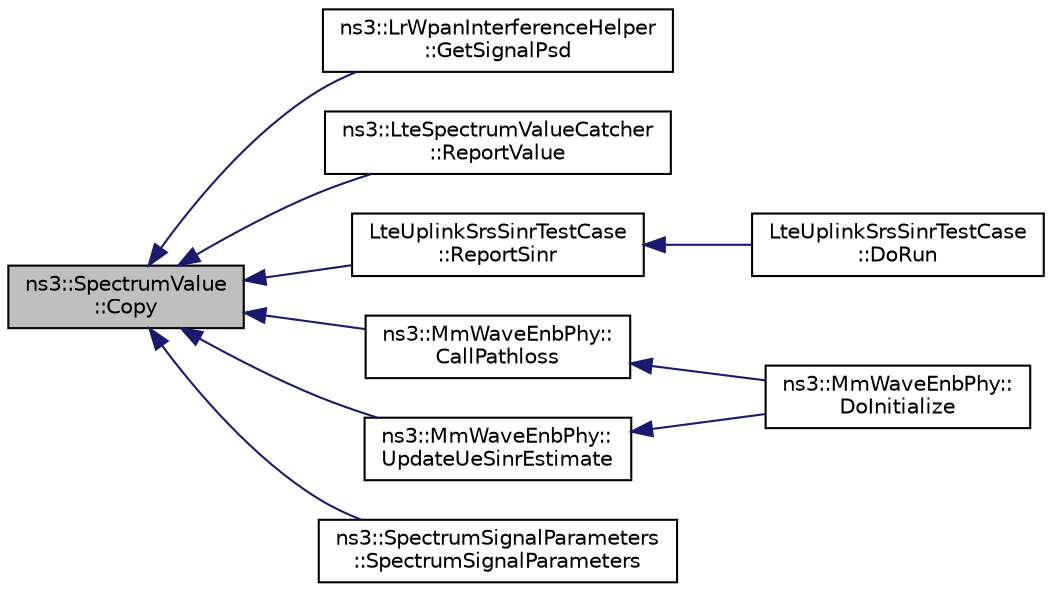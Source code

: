 digraph "ns3::SpectrumValue::Copy"
{
  edge [fontname="Helvetica",fontsize="10",labelfontname="Helvetica",labelfontsize="10"];
  node [fontname="Helvetica",fontsize="10",shape=record];
  rankdir="LR";
  Node1 [label="ns3::SpectrumValue\l::Copy",height=0.2,width=0.4,color="black", fillcolor="grey75", style="filled", fontcolor="black"];
  Node1 -> Node2 [dir="back",color="midnightblue",fontsize="10",style="solid"];
  Node2 [label="ns3::LrWpanInterferenceHelper\l::GetSignalPsd",height=0.2,width=0.4,color="black", fillcolor="white", style="filled",URL="$d5/d0b/classns3_1_1LrWpanInterferenceHelper.html#a28fdd385a960be2d8fa43bfde4356275"];
  Node1 -> Node3 [dir="back",color="midnightblue",fontsize="10",style="solid"];
  Node3 [label="ns3::LteSpectrumValueCatcher\l::ReportValue",height=0.2,width=0.4,color="black", fillcolor="white", style="filled",URL="$d0/dc7/classns3_1_1LteSpectrumValueCatcher.html#ac6f95cc36b8362ef2fc516b0e14613d4"];
  Node1 -> Node4 [dir="back",color="midnightblue",fontsize="10",style="solid"];
  Node4 [label="LteUplinkSrsSinrTestCase\l::ReportSinr",height=0.2,width=0.4,color="black", fillcolor="white", style="filled",URL="$df/d14/classLteUplinkSrsSinrTestCase.html#a18b2dde96beaf833a2af98219b8a57e8"];
  Node4 -> Node5 [dir="back",color="midnightblue",fontsize="10",style="solid"];
  Node5 [label="LteUplinkSrsSinrTestCase\l::DoRun",height=0.2,width=0.4,color="black", fillcolor="white", style="filled",URL="$df/d14/classLteUplinkSrsSinrTestCase.html#ac90eb5af9e01adde2baae7a9e98941d8",tooltip="Implementation to actually run this TestCase. "];
  Node1 -> Node6 [dir="back",color="midnightblue",fontsize="10",style="solid"];
  Node6 [label="ns3::MmWaveEnbPhy::\lCallPathloss",height=0.2,width=0.4,color="black", fillcolor="white", style="filled",URL="$d1/d58/classns3_1_1MmWaveEnbPhy.html#a5ebec66c2776262f3d54c43ee1cc34db"];
  Node6 -> Node7 [dir="back",color="midnightblue",fontsize="10",style="solid"];
  Node7 [label="ns3::MmWaveEnbPhy::\lDoInitialize",height=0.2,width=0.4,color="black", fillcolor="white", style="filled",URL="$d1/d58/classns3_1_1MmWaveEnbPhy.html#ad591594eeb17ea029240b75c9f578578"];
  Node1 -> Node8 [dir="back",color="midnightblue",fontsize="10",style="solid"];
  Node8 [label="ns3::MmWaveEnbPhy::\lUpdateUeSinrEstimate",height=0.2,width=0.4,color="black", fillcolor="white", style="filled",URL="$d1/d58/classns3_1_1MmWaveEnbPhy.html#a09aa03118ceed8c46f87dc0f6b6c71a2"];
  Node8 -> Node7 [dir="back",color="midnightblue",fontsize="10",style="solid"];
  Node1 -> Node9 [dir="back",color="midnightblue",fontsize="10",style="solid"];
  Node9 [label="ns3::SpectrumSignalParameters\l::SpectrumSignalParameters",height=0.2,width=0.4,color="black", fillcolor="white", style="filled",URL="$dc/d7f/structns3_1_1SpectrumSignalParameters.html#aa14908cb657db159849759c950daf79a"];
}

